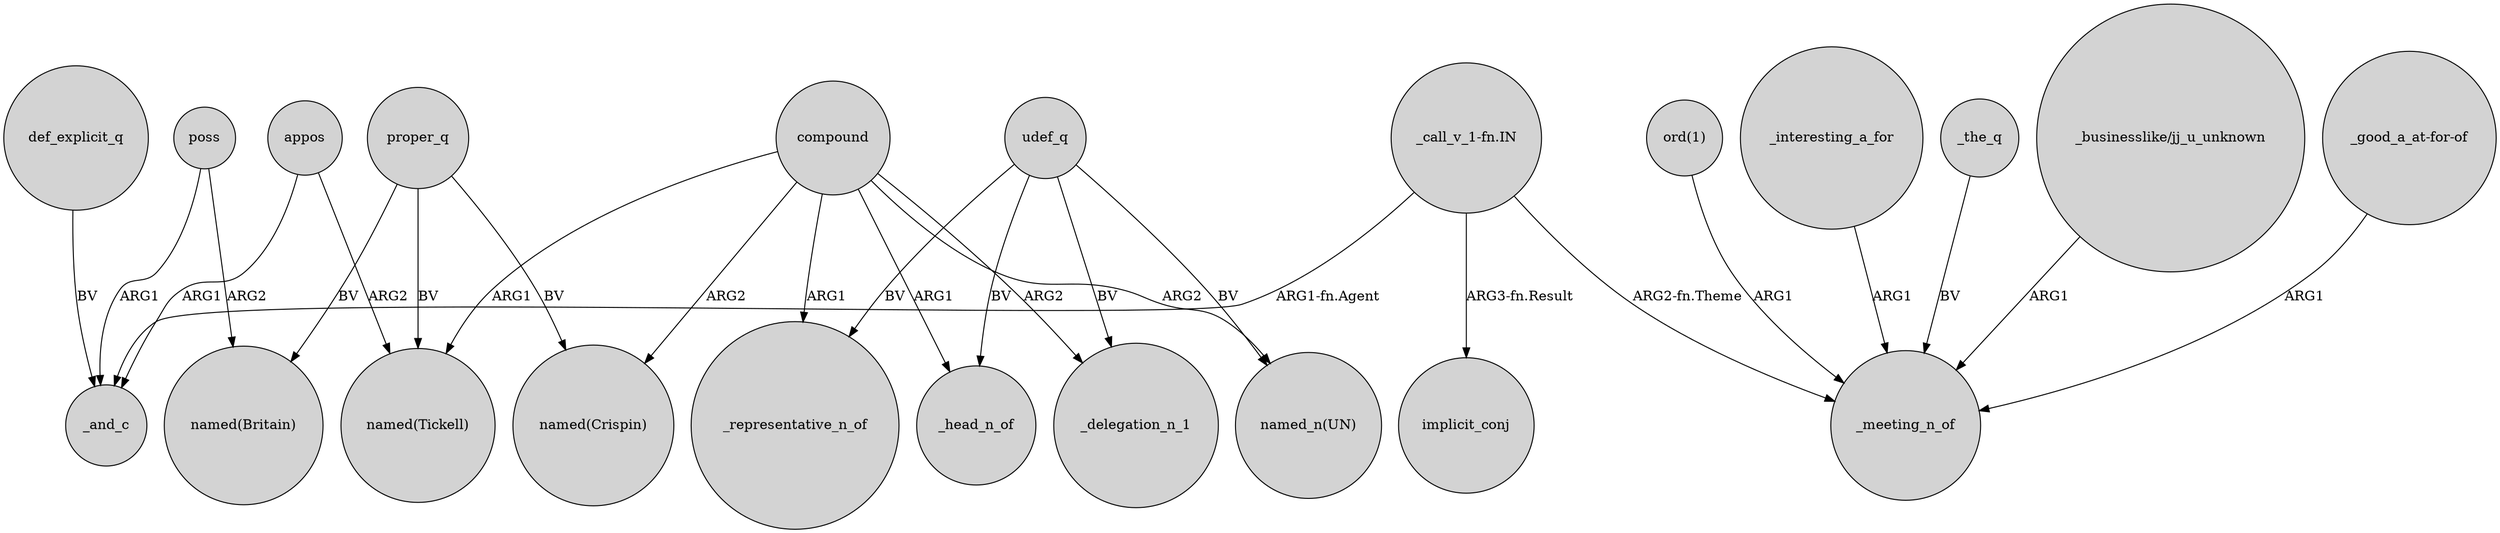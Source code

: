 digraph {
	node [shape=circle style=filled]
	poss -> _and_c [label=ARG1]
	compound -> "named(Tickell)" [label=ARG1]
	appos -> _and_c [label=ARG1]
	def_explicit_q -> _and_c [label=BV]
	_interesting_a_for -> _meeting_n_of [label=ARG1]
	_the_q -> _meeting_n_of [label=BV]
	compound -> "named(Crispin)" [label=ARG2]
	compound -> _head_n_of [label=ARG1]
	compound -> _representative_n_of [label=ARG1]
	"_call_v_1-fn.IN" -> _and_c [label="ARG1-fn.Agent"]
	udef_q -> _representative_n_of [label=BV]
	proper_q -> "named(Tickell)" [label=BV]
	"_businesslike/jj_u_unknown" -> _meeting_n_of [label=ARG1]
	udef_q -> "named_n(UN)" [label=BV]
	compound -> "named_n(UN)" [label=ARG2]
	udef_q -> _head_n_of [label=BV]
	appos -> "named(Tickell)" [label=ARG2]
	udef_q -> _delegation_n_1 [label=BV]
	compound -> _delegation_n_1 [label=ARG2]
	"_call_v_1-fn.IN" -> _meeting_n_of [label="ARG2-fn.Theme"]
	poss -> "named(Britain)" [label=ARG2]
	"_good_a_at-for-of" -> _meeting_n_of [label=ARG1]
	"ord(1)" -> _meeting_n_of [label=ARG1]
	"_call_v_1-fn.IN" -> implicit_conj [label="ARG3-fn.Result"]
	proper_q -> "named(Crispin)" [label=BV]
	proper_q -> "named(Britain)" [label=BV]
}
